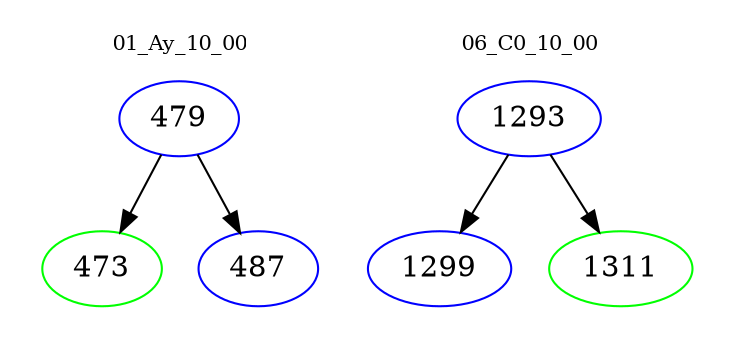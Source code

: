 digraph{
subgraph cluster_0 {
color = white
label = "01_Ay_10_00";
fontsize=10;
T0_479 [label="479", color="blue"]
T0_479 -> T0_473 [color="black"]
T0_473 [label="473", color="green"]
T0_479 -> T0_487 [color="black"]
T0_487 [label="487", color="blue"]
}
subgraph cluster_1 {
color = white
label = "06_C0_10_00";
fontsize=10;
T1_1293 [label="1293", color="blue"]
T1_1293 -> T1_1299 [color="black"]
T1_1299 [label="1299", color="blue"]
T1_1293 -> T1_1311 [color="black"]
T1_1311 [label="1311", color="green"]
}
}

